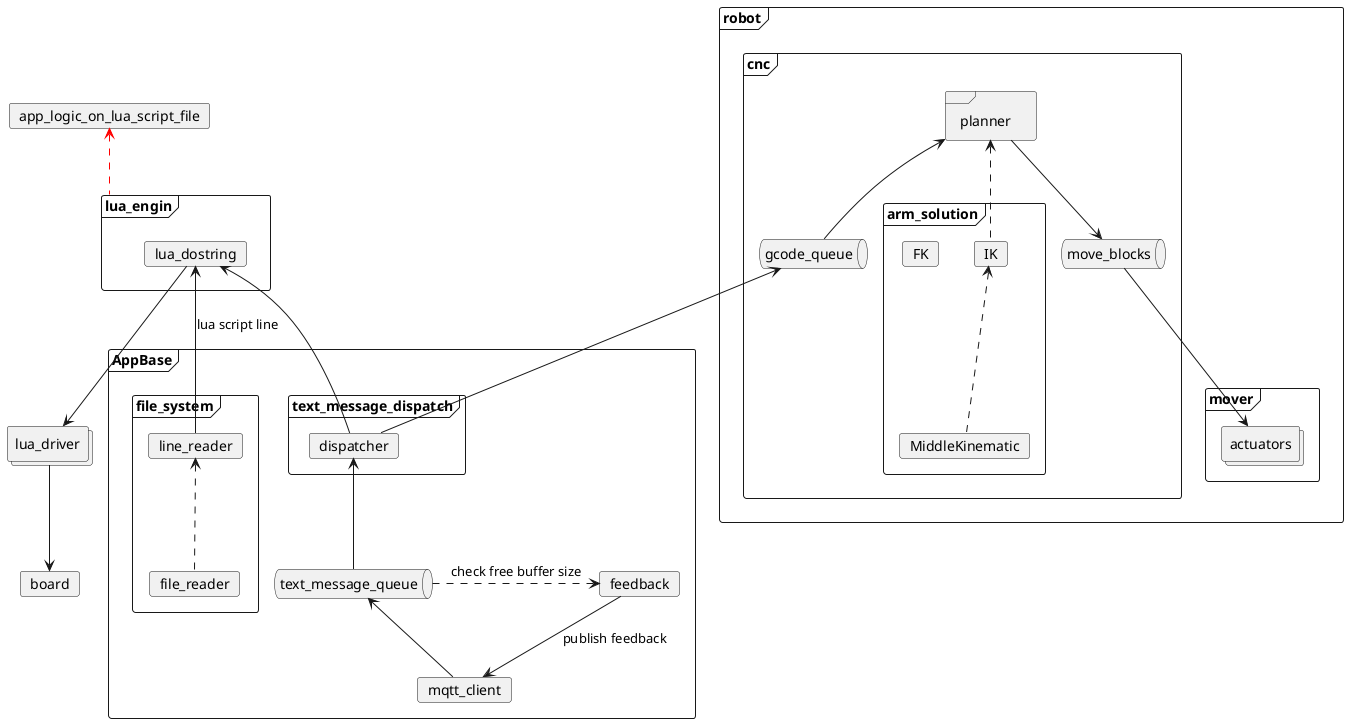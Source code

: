 @startuml

frame lua_engin{
    card lua_dostring

}
    collections lua_driver
    card board
    lua_dostring --> lua_driver
    lua_driver --> board


frame robot{
    frame cnc{
        queue gcode_queue
        frame arm_solution{
            card IK
            card FK
            card MiddleKinematic
            IK <-[dashed]- MiddleKinematic
        }
        frame planner{ 
        }
        queue move_blocks

        planner <-- gcode_queue 
        planner <-[dashed]- IK
        planner --> move_blocks


    }
    frame mover{
        collections actuators
    }
    move_blocks --> actuators
}


frame AppBase{
    frame text_message_dispatch{
        card dispatcher
    }
    queue text_message_queue
    card feedback
    card mqtt_client

    text_message_queue <-- mqtt_client
    feedback --> mqtt_client:  publish feedback
    text_message_queue -[dashed]>feedback: check free buffer size

    frame file_system{
        card line_reader
        card file_reader
        line_reader <-[dashed]- file_reader
    }
}

dispatcher <-- text_message_queue
gcode_queue <-- dispatcher 
lua_dostring <-- dispatcher 

card app_logic_on_lua_script_file
lua_dostring  <-- line_reader: lua script line
app_logic_on_lua_script_file <-[#red,dashed]- lua_engin


@enduml